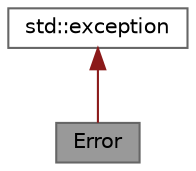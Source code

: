 digraph "Error"
{
 // LATEX_PDF_SIZE
  bgcolor="transparent";
  edge [fontname=Helvetica,fontsize=10,labelfontname=Helvetica,labelfontsize=10];
  node [fontname=Helvetica,fontsize=10,shape=box,height=0.2,width=0.4];
  Node1 [label="Error",height=0.2,width=0.4,color="gray40", fillcolor="grey60", style="filled", fontcolor="black",tooltip="This class is the base class for all the Error."];
  Node2 -> Node1 [dir="back",color="firebrick4",style="solid"];
  Node2 [label="std::exception",height=0.2,width=0.4,color="gray40", fillcolor="white", style="filled",tooltip=" "];
}
